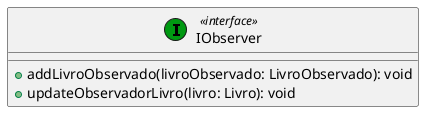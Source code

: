 @startuml

class IObserver << (I,#009912) interface>> {
    + addLivroObservado(livroObservado: LivroObservado): void
    + updateObservadorLivro(livro: Livro): void
}

@enduml